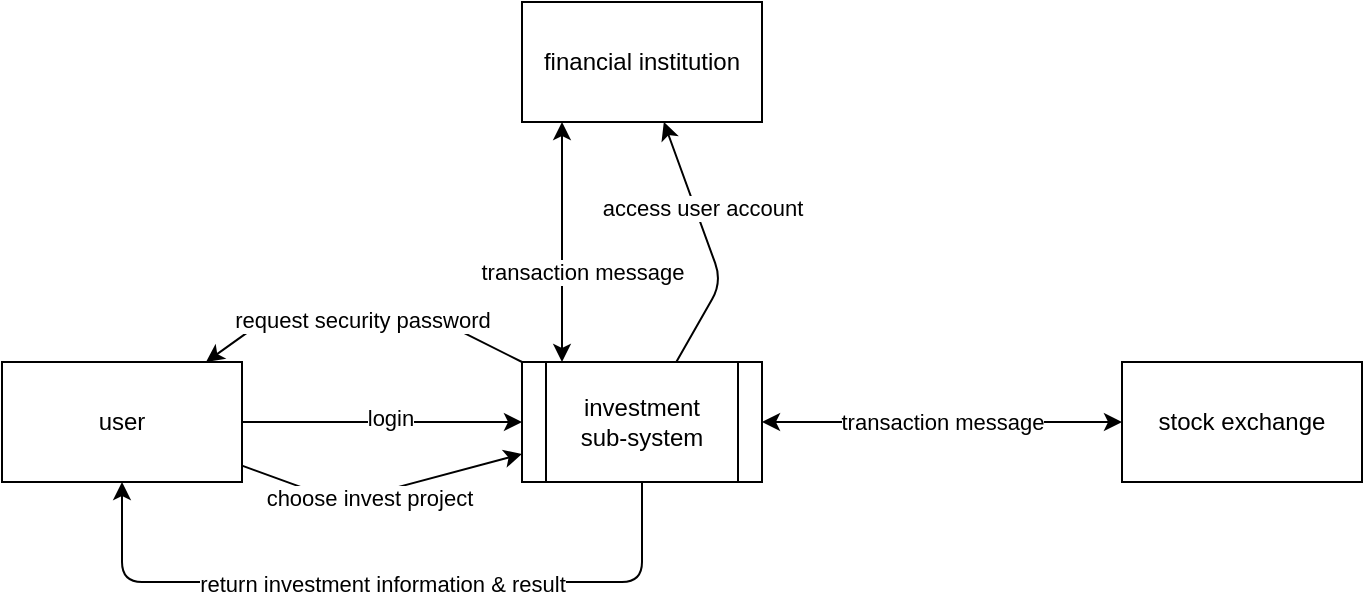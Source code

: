 <mxfile version="13.2.1" type="device"><diagram id="NNsCtLhQ7ky66TtkwHgS" name="Page-1"><mxGraphModel dx="1038" dy="548" grid="1" gridSize="10" guides="1" tooltips="1" connect="1" arrows="1" fold="1" page="1" pageScale="1" pageWidth="827" pageHeight="1169" math="0" shadow="0"><root><mxCell id="0"/><mxCell id="1" parent="0"/><mxCell id="NtsnYYhJh3XFQnAlJmue-1" style="edgeStyle=orthogonalEdgeStyle;rounded=0;orthogonalLoop=1;jettySize=auto;html=1;startArrow=classic;startFill=1;" parent="1" source="NtsnYYhJh3XFQnAlJmue-3" target="NtsnYYhJh3XFQnAlJmue-28" edge="1"><mxGeometry relative="1" as="geometry"><Array as="points"><mxPoint x="370" y="230"/><mxPoint x="370" y="230"/></Array></mxGeometry></mxCell><mxCell id="NtsnYYhJh3XFQnAlJmue-2" value="transaction message" style="edgeLabel;html=1;align=center;verticalAlign=middle;resizable=0;points=[];" parent="NtsnYYhJh3XFQnAlJmue-1" vertex="1" connectable="0"><mxGeometry x="-0.307" y="-4" relative="1" as="geometry"><mxPoint x="6" y="-4" as="offset"/></mxGeometry></mxCell><mxCell id="NtsnYYhJh3XFQnAlJmue-3" value="investment&lt;br&gt;sub-system" style="shape=process;whiteSpace=wrap;html=1;backgroundOutline=1;" parent="1" vertex="1"><mxGeometry x="350" y="260" width="120" height="60" as="geometry"/></mxCell><mxCell id="NtsnYYhJh3XFQnAlJmue-6" value="user" style="rounded=0;whiteSpace=wrap;html=1;" parent="1" vertex="1"><mxGeometry x="90" y="260" width="120" height="60" as="geometry"/></mxCell><mxCell id="NtsnYYhJh3XFQnAlJmue-7" value="" style="endArrow=classic;html=1;" parent="1" source="NtsnYYhJh3XFQnAlJmue-6" target="NtsnYYhJh3XFQnAlJmue-3" edge="1"><mxGeometry width="50" height="50" relative="1" as="geometry"><mxPoint x="190" y="230" as="sourcePoint"/><mxPoint x="240" y="180" as="targetPoint"/></mxGeometry></mxCell><mxCell id="NtsnYYhJh3XFQnAlJmue-8" value="login" style="edgeLabel;html=1;align=center;verticalAlign=middle;resizable=0;points=[];" parent="NtsnYYhJh3XFQnAlJmue-7" vertex="1" connectable="0"><mxGeometry x="-0.451" y="2" relative="1" as="geometry"><mxPoint x="35" as="offset"/></mxGeometry></mxCell><mxCell id="NtsnYYhJh3XFQnAlJmue-13" value="stock exchange" style="rounded=0;whiteSpace=wrap;html=1;" parent="1" vertex="1"><mxGeometry x="650" y="260" width="120" height="60" as="geometry"/></mxCell><mxCell id="NtsnYYhJh3XFQnAlJmue-26" value="" style="endArrow=classic;html=1;" parent="1" source="NtsnYYhJh3XFQnAlJmue-6" target="NtsnYYhJh3XFQnAlJmue-3" edge="1"><mxGeometry width="50" height="50" relative="1" as="geometry"><mxPoint x="210" y="380" as="sourcePoint"/><mxPoint x="260" y="330" as="targetPoint"/><Array as="points"><mxPoint x="260" y="330"/></Array></mxGeometry></mxCell><mxCell id="NtsnYYhJh3XFQnAlJmue-27" value="choose invest project&amp;nbsp;" style="edgeLabel;html=1;align=center;verticalAlign=middle;resizable=0;points=[];" parent="NtsnYYhJh3XFQnAlJmue-26" vertex="1" connectable="0"><mxGeometry x="-0.442" y="-3" relative="1" as="geometry"><mxPoint x="27.37" y="-1.25" as="offset"/></mxGeometry></mxCell><mxCell id="NtsnYYhJh3XFQnAlJmue-28" value="financial institution" style="rounded=0;whiteSpace=wrap;html=1;" parent="1" vertex="1"><mxGeometry x="350" y="80" width="120" height="60" as="geometry"/></mxCell><mxCell id="NtsnYYhJh3XFQnAlJmue-29" value="" style="endArrow=classic;html=1;" parent="1" target="NtsnYYhJh3XFQnAlJmue-28" edge="1" source="NtsnYYhJh3XFQnAlJmue-3"><mxGeometry width="50" height="50" relative="1" as="geometry"><mxPoint x="410" y="260" as="sourcePoint"/><mxPoint x="460" y="210" as="targetPoint"/><Array as="points"><mxPoint x="450" y="220"/></Array></mxGeometry></mxCell><mxCell id="NtsnYYhJh3XFQnAlJmue-30" value="access user account" style="edgeLabel;html=1;align=center;verticalAlign=middle;resizable=0;points=[];" parent="NtsnYYhJh3XFQnAlJmue-29" vertex="1" connectable="0"><mxGeometry x="-0.347" y="-3" relative="1" as="geometry"><mxPoint x="-11.08" y="-41" as="offset"/></mxGeometry></mxCell><mxCell id="N6Bg0J0jkusqmmnp5qND-3" value="" style="endArrow=classic;html=1;" edge="1" parent="1" source="NtsnYYhJh3XFQnAlJmue-3" target="NtsnYYhJh3XFQnAlJmue-6"><mxGeometry width="50" height="50" relative="1" as="geometry"><mxPoint x="300" y="440" as="sourcePoint"/><mxPoint x="280" y="430" as="targetPoint"/><Array as="points"><mxPoint x="410" y="370"/><mxPoint x="150" y="370"/></Array></mxGeometry></mxCell><mxCell id="N6Bg0J0jkusqmmnp5qND-4" value="return investment information &amp;amp; result" style="edgeLabel;html=1;align=center;verticalAlign=middle;resizable=0;points=[];" vertex="1" connectable="0" parent="N6Bg0J0jkusqmmnp5qND-3"><mxGeometry x="0.418" y="1" relative="1" as="geometry"><mxPoint x="75" as="offset"/></mxGeometry></mxCell><mxCell id="N6Bg0J0jkusqmmnp5qND-5" value="" style="endArrow=classic;startArrow=classic;html=1;" edge="1" parent="1" source="NtsnYYhJh3XFQnAlJmue-3" target="NtsnYYhJh3XFQnAlJmue-13"><mxGeometry width="50" height="50" relative="1" as="geometry"><mxPoint x="490" y="380" as="sourcePoint"/><mxPoint x="540" y="330" as="targetPoint"/></mxGeometry></mxCell><mxCell id="N6Bg0J0jkusqmmnp5qND-6" value="transaction message" style="edgeLabel;html=1;align=center;verticalAlign=middle;resizable=0;points=[];" vertex="1" connectable="0" parent="N6Bg0J0jkusqmmnp5qND-5"><mxGeometry x="-0.503" relative="1" as="geometry"><mxPoint x="45" as="offset"/></mxGeometry></mxCell><mxCell id="N6Bg0J0jkusqmmnp5qND-7" value="" style="endArrow=classic;html=1;" edge="1" parent="1" source="NtsnYYhJh3XFQnAlJmue-3" target="NtsnYYhJh3XFQnAlJmue-6"><mxGeometry width="50" height="50" relative="1" as="geometry"><mxPoint x="390" y="310" as="sourcePoint"/><mxPoint x="440" y="260" as="targetPoint"/><Array as="points"><mxPoint x="310" y="240"/><mxPoint x="220" y="240"/></Array></mxGeometry></mxCell><mxCell id="N6Bg0J0jkusqmmnp5qND-8" value="request security password" style="edgeLabel;html=1;align=center;verticalAlign=middle;resizable=0;points=[];" vertex="1" connectable="0" parent="N6Bg0J0jkusqmmnp5qND-7"><mxGeometry x="0.371" y="-1" relative="1" as="geometry"><mxPoint x="31.28" as="offset"/></mxGeometry></mxCell></root></mxGraphModel></diagram></mxfile>
